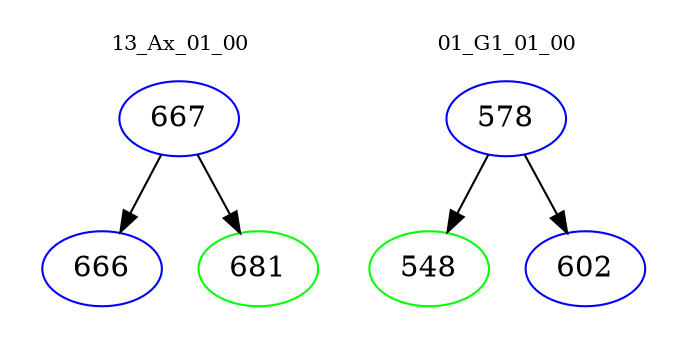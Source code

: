 digraph{
subgraph cluster_0 {
color = white
label = "13_Ax_01_00";
fontsize=10;
T0_667 [label="667", color="blue"]
T0_667 -> T0_666 [color="black"]
T0_666 [label="666", color="blue"]
T0_667 -> T0_681 [color="black"]
T0_681 [label="681", color="green"]
}
subgraph cluster_1 {
color = white
label = "01_G1_01_00";
fontsize=10;
T1_578 [label="578", color="blue"]
T1_578 -> T1_548 [color="black"]
T1_548 [label="548", color="green"]
T1_578 -> T1_602 [color="black"]
T1_602 [label="602", color="blue"]
}
}
